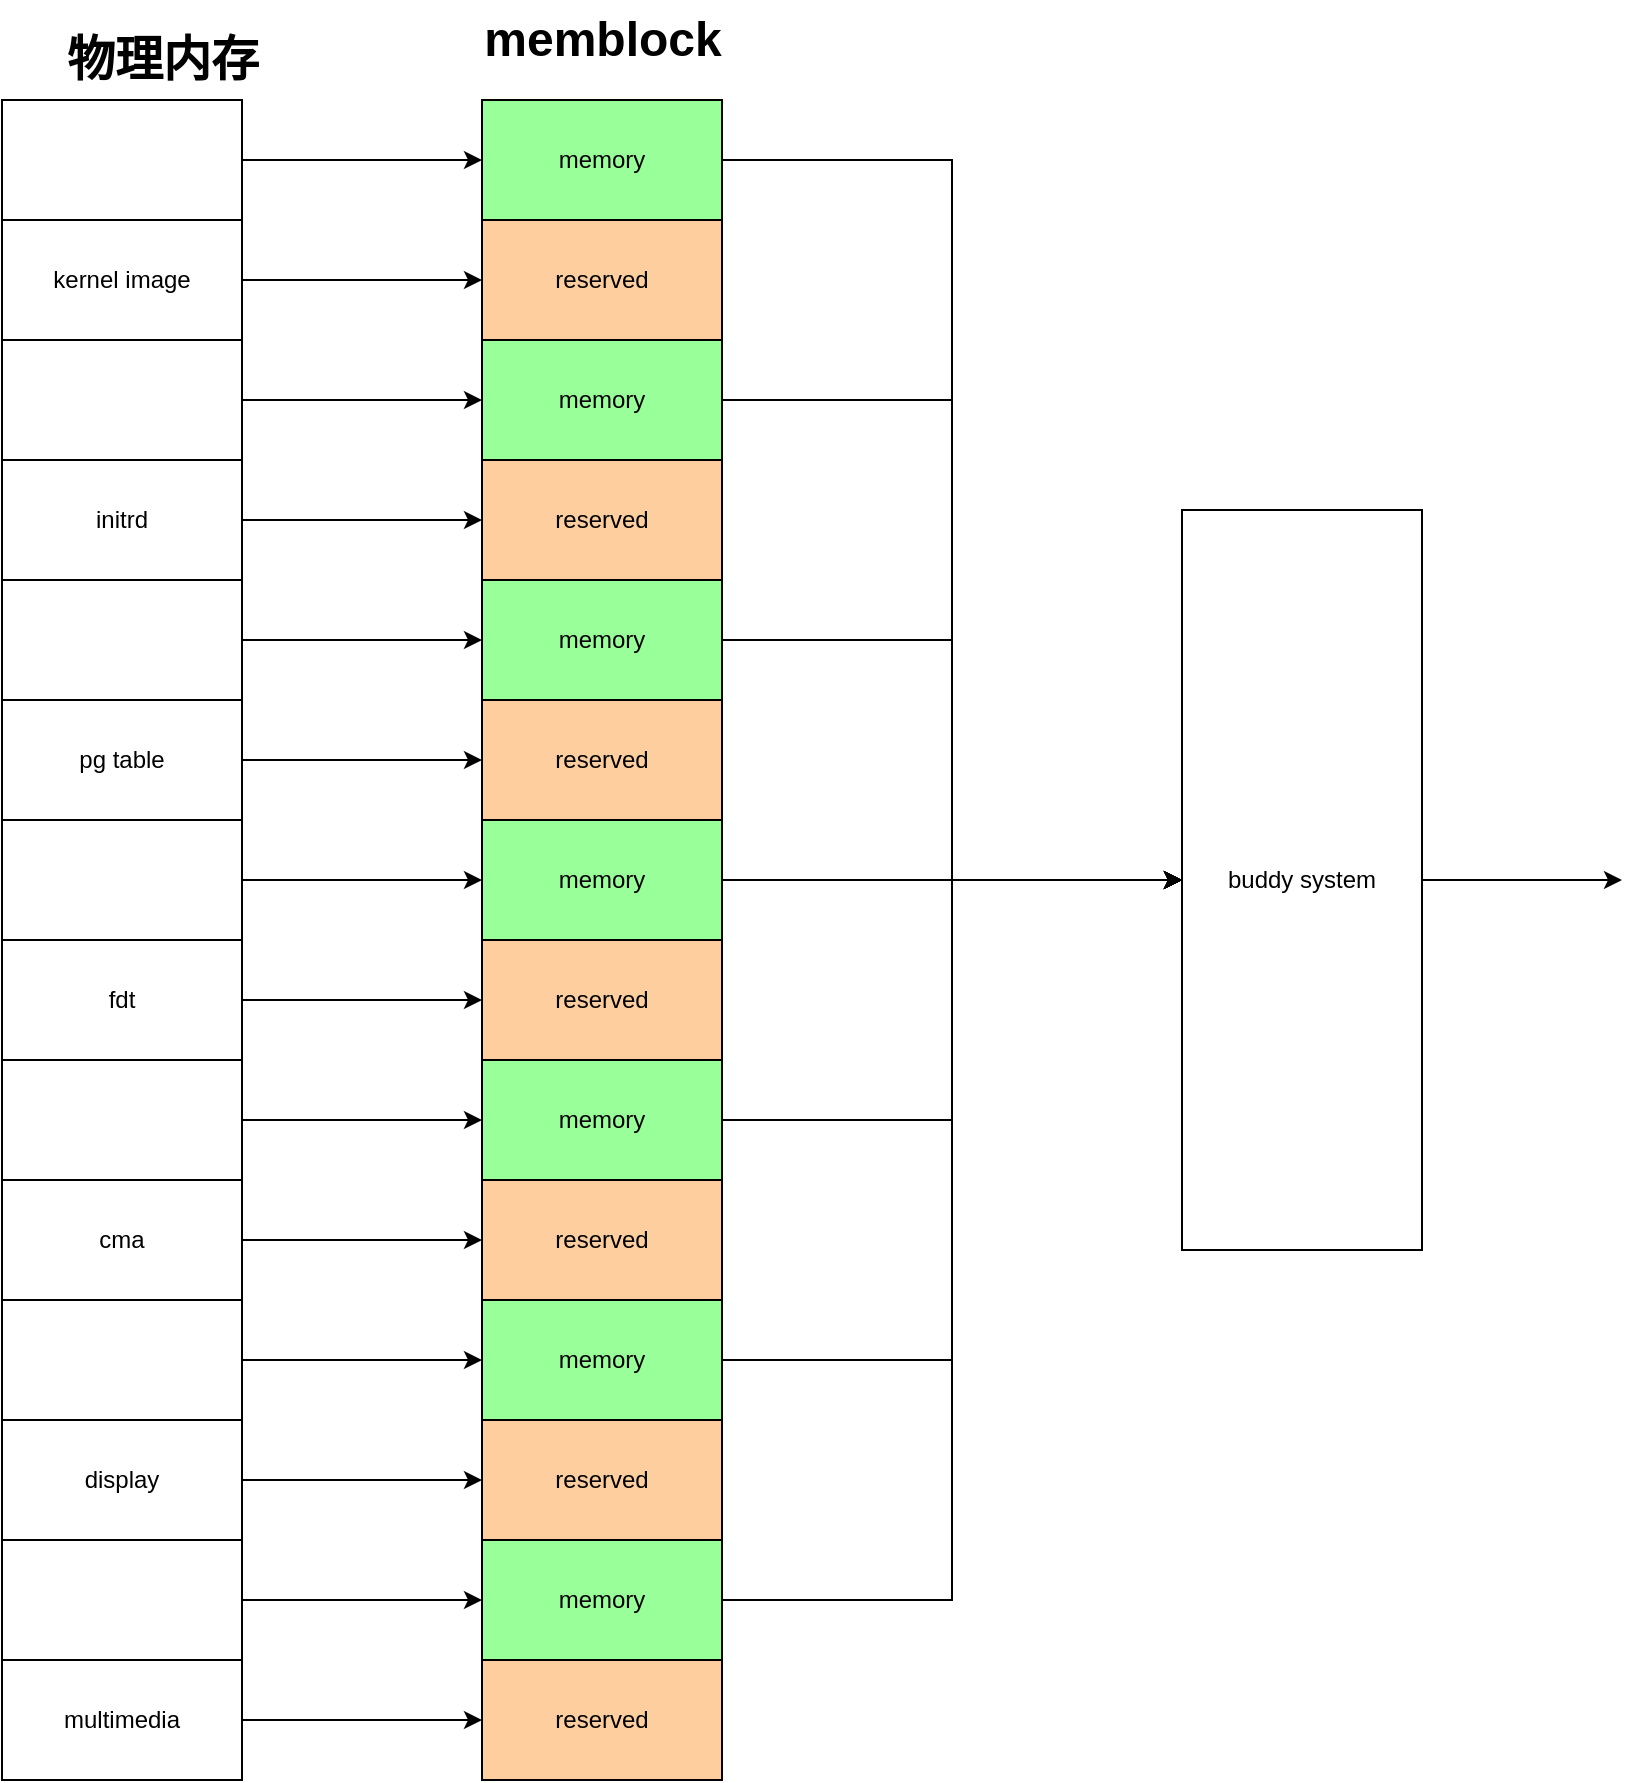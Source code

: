 <mxfile version="21.2.8" type="device">
  <diagram name="第 1 页" id="X7ytahetobHlr680g0_V">
    <mxGraphModel dx="1434" dy="854" grid="1" gridSize="10" guides="1" tooltips="1" connect="1" arrows="1" fold="1" page="1" pageScale="1" pageWidth="2339" pageHeight="3300" math="0" shadow="0">
      <root>
        <mxCell id="0" />
        <mxCell id="1" parent="0" />
        <mxCell id="FKDgc5EwqkmSbdrUzrhq-57" style="edgeStyle=orthogonalEdgeStyle;rounded=0;orthogonalLoop=1;jettySize=auto;html=1;entryX=0;entryY=0.5;entryDx=0;entryDy=0;" edge="1" parent="1" source="FKDgc5EwqkmSbdrUzrhq-1" target="FKDgc5EwqkmSbdrUzrhq-47">
          <mxGeometry relative="1" as="geometry" />
        </mxCell>
        <mxCell id="FKDgc5EwqkmSbdrUzrhq-1" value="memory" style="rounded=0;whiteSpace=wrap;html=1;fillColor=#99FF99;" vertex="1" parent="1">
          <mxGeometry x="960" y="210" width="120" height="60" as="geometry" />
        </mxCell>
        <mxCell id="FKDgc5EwqkmSbdrUzrhq-2" value="reserved" style="rounded=0;whiteSpace=wrap;html=1;fillColor=#FFCE9F;" vertex="1" parent="1">
          <mxGeometry x="960" y="270" width="120" height="60" as="geometry" />
        </mxCell>
        <mxCell id="FKDgc5EwqkmSbdrUzrhq-33" style="edgeStyle=orthogonalEdgeStyle;rounded=0;orthogonalLoop=1;jettySize=auto;html=1;entryX=0;entryY=0.5;entryDx=0;entryDy=0;" edge="1" parent="1" source="FKDgc5EwqkmSbdrUzrhq-3" target="FKDgc5EwqkmSbdrUzrhq-1">
          <mxGeometry relative="1" as="geometry" />
        </mxCell>
        <mxCell id="FKDgc5EwqkmSbdrUzrhq-3" value="" style="rounded=0;whiteSpace=wrap;html=1;" vertex="1" parent="1">
          <mxGeometry x="720" y="210" width="120" height="60" as="geometry" />
        </mxCell>
        <mxCell id="FKDgc5EwqkmSbdrUzrhq-34" style="edgeStyle=orthogonalEdgeStyle;rounded=0;orthogonalLoop=1;jettySize=auto;html=1;" edge="1" parent="1" source="FKDgc5EwqkmSbdrUzrhq-4" target="FKDgc5EwqkmSbdrUzrhq-2">
          <mxGeometry relative="1" as="geometry" />
        </mxCell>
        <mxCell id="FKDgc5EwqkmSbdrUzrhq-4" value="kernel image" style="rounded=0;whiteSpace=wrap;html=1;" vertex="1" parent="1">
          <mxGeometry x="720" y="270" width="120" height="60" as="geometry" />
        </mxCell>
        <mxCell id="FKDgc5EwqkmSbdrUzrhq-5" value="memblock" style="text;strokeColor=none;fillColor=none;html=1;fontSize=24;fontStyle=1;verticalAlign=middle;align=center;" vertex="1" parent="1">
          <mxGeometry x="950" y="160" width="140" height="40" as="geometry" />
        </mxCell>
        <mxCell id="FKDgc5EwqkmSbdrUzrhq-6" value="物理内存" style="text;strokeColor=none;fillColor=none;html=1;fontSize=24;fontStyle=1;verticalAlign=middle;align=center;" vertex="1" parent="1">
          <mxGeometry x="750" y="170" width="100" height="40" as="geometry" />
        </mxCell>
        <mxCell id="FKDgc5EwqkmSbdrUzrhq-58" style="edgeStyle=orthogonalEdgeStyle;rounded=0;orthogonalLoop=1;jettySize=auto;html=1;entryX=0;entryY=0.5;entryDx=0;entryDy=0;" edge="1" parent="1" source="FKDgc5EwqkmSbdrUzrhq-7" target="FKDgc5EwqkmSbdrUzrhq-47">
          <mxGeometry relative="1" as="geometry" />
        </mxCell>
        <mxCell id="FKDgc5EwqkmSbdrUzrhq-7" value="memory" style="rounded=0;whiteSpace=wrap;html=1;fillColor=#99FF99;" vertex="1" parent="1">
          <mxGeometry x="960" y="330" width="120" height="60" as="geometry" />
        </mxCell>
        <mxCell id="FKDgc5EwqkmSbdrUzrhq-35" style="edgeStyle=orthogonalEdgeStyle;rounded=0;orthogonalLoop=1;jettySize=auto;html=1;" edge="1" parent="1" source="FKDgc5EwqkmSbdrUzrhq-8" target="FKDgc5EwqkmSbdrUzrhq-7">
          <mxGeometry relative="1" as="geometry" />
        </mxCell>
        <mxCell id="FKDgc5EwqkmSbdrUzrhq-8" value="" style="rounded=0;whiteSpace=wrap;html=1;" vertex="1" parent="1">
          <mxGeometry x="720" y="330" width="120" height="60" as="geometry" />
        </mxCell>
        <mxCell id="FKDgc5EwqkmSbdrUzrhq-36" style="edgeStyle=orthogonalEdgeStyle;rounded=0;orthogonalLoop=1;jettySize=auto;html=1;entryX=0;entryY=0.5;entryDx=0;entryDy=0;" edge="1" parent="1" source="FKDgc5EwqkmSbdrUzrhq-9" target="FKDgc5EwqkmSbdrUzrhq-20">
          <mxGeometry relative="1" as="geometry" />
        </mxCell>
        <mxCell id="FKDgc5EwqkmSbdrUzrhq-9" value="initrd" style="rounded=0;whiteSpace=wrap;html=1;" vertex="1" parent="1">
          <mxGeometry x="720" y="390" width="120" height="60" as="geometry" />
        </mxCell>
        <mxCell id="FKDgc5EwqkmSbdrUzrhq-37" style="edgeStyle=orthogonalEdgeStyle;rounded=0;orthogonalLoop=1;jettySize=auto;html=1;entryX=0;entryY=0.5;entryDx=0;entryDy=0;" edge="1" parent="1" source="FKDgc5EwqkmSbdrUzrhq-10" target="FKDgc5EwqkmSbdrUzrhq-21">
          <mxGeometry relative="1" as="geometry" />
        </mxCell>
        <mxCell id="FKDgc5EwqkmSbdrUzrhq-10" value="" style="rounded=0;whiteSpace=wrap;html=1;" vertex="1" parent="1">
          <mxGeometry x="720" y="450" width="120" height="60" as="geometry" />
        </mxCell>
        <mxCell id="FKDgc5EwqkmSbdrUzrhq-38" style="edgeStyle=orthogonalEdgeStyle;rounded=0;orthogonalLoop=1;jettySize=auto;html=1;entryX=0;entryY=0.5;entryDx=0;entryDy=0;" edge="1" parent="1" source="FKDgc5EwqkmSbdrUzrhq-11" target="FKDgc5EwqkmSbdrUzrhq-22">
          <mxGeometry relative="1" as="geometry" />
        </mxCell>
        <mxCell id="FKDgc5EwqkmSbdrUzrhq-11" value="pg table" style="rounded=0;whiteSpace=wrap;html=1;" vertex="1" parent="1">
          <mxGeometry x="720" y="510" width="120" height="60" as="geometry" />
        </mxCell>
        <mxCell id="FKDgc5EwqkmSbdrUzrhq-39" style="edgeStyle=orthogonalEdgeStyle;rounded=0;orthogonalLoop=1;jettySize=auto;html=1;entryX=0;entryY=0.5;entryDx=0;entryDy=0;" edge="1" parent="1" source="FKDgc5EwqkmSbdrUzrhq-12" target="FKDgc5EwqkmSbdrUzrhq-23">
          <mxGeometry relative="1" as="geometry" />
        </mxCell>
        <mxCell id="FKDgc5EwqkmSbdrUzrhq-12" value="" style="rounded=0;whiteSpace=wrap;html=1;" vertex="1" parent="1">
          <mxGeometry x="720" y="570" width="120" height="60" as="geometry" />
        </mxCell>
        <mxCell id="FKDgc5EwqkmSbdrUzrhq-40" style="edgeStyle=orthogonalEdgeStyle;rounded=0;orthogonalLoop=1;jettySize=auto;html=1;entryX=0;entryY=0.5;entryDx=0;entryDy=0;" edge="1" parent="1" source="FKDgc5EwqkmSbdrUzrhq-13" target="FKDgc5EwqkmSbdrUzrhq-24">
          <mxGeometry relative="1" as="geometry" />
        </mxCell>
        <mxCell id="FKDgc5EwqkmSbdrUzrhq-13" value="fdt" style="rounded=0;whiteSpace=wrap;html=1;" vertex="1" parent="1">
          <mxGeometry x="720" y="630" width="120" height="60" as="geometry" />
        </mxCell>
        <mxCell id="FKDgc5EwqkmSbdrUzrhq-41" style="edgeStyle=orthogonalEdgeStyle;rounded=0;orthogonalLoop=1;jettySize=auto;html=1;entryX=0;entryY=0.5;entryDx=0;entryDy=0;" edge="1" parent="1" source="FKDgc5EwqkmSbdrUzrhq-14" target="FKDgc5EwqkmSbdrUzrhq-25">
          <mxGeometry relative="1" as="geometry" />
        </mxCell>
        <mxCell id="FKDgc5EwqkmSbdrUzrhq-14" value="" style="rounded=0;whiteSpace=wrap;html=1;" vertex="1" parent="1">
          <mxGeometry x="720" y="690" width="120" height="60" as="geometry" />
        </mxCell>
        <mxCell id="FKDgc5EwqkmSbdrUzrhq-42" style="edgeStyle=orthogonalEdgeStyle;rounded=0;orthogonalLoop=1;jettySize=auto;html=1;entryX=0;entryY=0.5;entryDx=0;entryDy=0;" edge="1" parent="1" source="FKDgc5EwqkmSbdrUzrhq-15" target="FKDgc5EwqkmSbdrUzrhq-26">
          <mxGeometry relative="1" as="geometry" />
        </mxCell>
        <mxCell id="FKDgc5EwqkmSbdrUzrhq-15" value="cma" style="rounded=0;whiteSpace=wrap;html=1;" vertex="1" parent="1">
          <mxGeometry x="720" y="750" width="120" height="60" as="geometry" />
        </mxCell>
        <mxCell id="FKDgc5EwqkmSbdrUzrhq-43" style="edgeStyle=orthogonalEdgeStyle;rounded=0;orthogonalLoop=1;jettySize=auto;html=1;entryX=0;entryY=0.5;entryDx=0;entryDy=0;" edge="1" parent="1" source="FKDgc5EwqkmSbdrUzrhq-16" target="FKDgc5EwqkmSbdrUzrhq-27">
          <mxGeometry relative="1" as="geometry" />
        </mxCell>
        <mxCell id="FKDgc5EwqkmSbdrUzrhq-16" value="" style="rounded=0;whiteSpace=wrap;html=1;" vertex="1" parent="1">
          <mxGeometry x="720" y="810" width="120" height="60" as="geometry" />
        </mxCell>
        <mxCell id="FKDgc5EwqkmSbdrUzrhq-44" style="edgeStyle=orthogonalEdgeStyle;rounded=0;orthogonalLoop=1;jettySize=auto;html=1;entryX=0;entryY=0.5;entryDx=0;entryDy=0;" edge="1" parent="1" source="FKDgc5EwqkmSbdrUzrhq-17" target="FKDgc5EwqkmSbdrUzrhq-28">
          <mxGeometry relative="1" as="geometry" />
        </mxCell>
        <mxCell id="FKDgc5EwqkmSbdrUzrhq-17" value="display" style="rounded=0;whiteSpace=wrap;html=1;" vertex="1" parent="1">
          <mxGeometry x="720" y="870" width="120" height="60" as="geometry" />
        </mxCell>
        <mxCell id="FKDgc5EwqkmSbdrUzrhq-45" style="edgeStyle=orthogonalEdgeStyle;rounded=0;orthogonalLoop=1;jettySize=auto;html=1;entryX=0;entryY=0.5;entryDx=0;entryDy=0;" edge="1" parent="1" source="FKDgc5EwqkmSbdrUzrhq-18" target="FKDgc5EwqkmSbdrUzrhq-29">
          <mxGeometry relative="1" as="geometry" />
        </mxCell>
        <mxCell id="FKDgc5EwqkmSbdrUzrhq-18" value="" style="rounded=0;whiteSpace=wrap;html=1;" vertex="1" parent="1">
          <mxGeometry x="720" y="930" width="120" height="60" as="geometry" />
        </mxCell>
        <mxCell id="FKDgc5EwqkmSbdrUzrhq-46" style="edgeStyle=orthogonalEdgeStyle;rounded=0;orthogonalLoop=1;jettySize=auto;html=1;entryX=0;entryY=0.5;entryDx=0;entryDy=0;" edge="1" parent="1" source="FKDgc5EwqkmSbdrUzrhq-19" target="FKDgc5EwqkmSbdrUzrhq-32">
          <mxGeometry relative="1" as="geometry" />
        </mxCell>
        <mxCell id="FKDgc5EwqkmSbdrUzrhq-19" value="multimedia" style="rounded=0;whiteSpace=wrap;html=1;" vertex="1" parent="1">
          <mxGeometry x="720" y="990" width="120" height="60" as="geometry" />
        </mxCell>
        <mxCell id="FKDgc5EwqkmSbdrUzrhq-20" value="reserved" style="rounded=0;whiteSpace=wrap;html=1;fillColor=#FFCE9F;" vertex="1" parent="1">
          <mxGeometry x="960" y="390" width="120" height="60" as="geometry" />
        </mxCell>
        <mxCell id="FKDgc5EwqkmSbdrUzrhq-59" style="edgeStyle=orthogonalEdgeStyle;rounded=0;orthogonalLoop=1;jettySize=auto;html=1;" edge="1" parent="1" source="FKDgc5EwqkmSbdrUzrhq-21" target="FKDgc5EwqkmSbdrUzrhq-47">
          <mxGeometry relative="1" as="geometry" />
        </mxCell>
        <mxCell id="FKDgc5EwqkmSbdrUzrhq-21" value="memory" style="rounded=0;whiteSpace=wrap;html=1;fillColor=#99FF99;" vertex="1" parent="1">
          <mxGeometry x="960" y="450" width="120" height="60" as="geometry" />
        </mxCell>
        <mxCell id="FKDgc5EwqkmSbdrUzrhq-22" value="reserved" style="rounded=0;whiteSpace=wrap;html=1;fillColor=#FFCE9F;" vertex="1" parent="1">
          <mxGeometry x="960" y="510" width="120" height="60" as="geometry" />
        </mxCell>
        <mxCell id="FKDgc5EwqkmSbdrUzrhq-60" style="edgeStyle=orthogonalEdgeStyle;rounded=0;orthogonalLoop=1;jettySize=auto;html=1;entryX=0;entryY=0.5;entryDx=0;entryDy=0;" edge="1" parent="1" source="FKDgc5EwqkmSbdrUzrhq-23" target="FKDgc5EwqkmSbdrUzrhq-47">
          <mxGeometry relative="1" as="geometry" />
        </mxCell>
        <mxCell id="FKDgc5EwqkmSbdrUzrhq-23" value="memory" style="rounded=0;whiteSpace=wrap;html=1;fillColor=#99FF99;" vertex="1" parent="1">
          <mxGeometry x="960" y="570" width="120" height="60" as="geometry" />
        </mxCell>
        <mxCell id="FKDgc5EwqkmSbdrUzrhq-24" value="reserved" style="rounded=0;whiteSpace=wrap;html=1;fillColor=#FFCE9F;" vertex="1" parent="1">
          <mxGeometry x="960" y="630" width="120" height="60" as="geometry" />
        </mxCell>
        <mxCell id="FKDgc5EwqkmSbdrUzrhq-61" style="edgeStyle=orthogonalEdgeStyle;rounded=0;orthogonalLoop=1;jettySize=auto;html=1;entryX=0;entryY=0.5;entryDx=0;entryDy=0;" edge="1" parent="1" source="FKDgc5EwqkmSbdrUzrhq-25" target="FKDgc5EwqkmSbdrUzrhq-47">
          <mxGeometry relative="1" as="geometry">
            <mxPoint x="1160" y="720" as="targetPoint" />
          </mxGeometry>
        </mxCell>
        <mxCell id="FKDgc5EwqkmSbdrUzrhq-25" value="memory" style="rounded=0;whiteSpace=wrap;html=1;fillColor=#99FF99;" vertex="1" parent="1">
          <mxGeometry x="960" y="690" width="120" height="60" as="geometry" />
        </mxCell>
        <mxCell id="FKDgc5EwqkmSbdrUzrhq-26" value="reserved" style="rounded=0;whiteSpace=wrap;html=1;fillColor=#FFCE9F;" vertex="1" parent="1">
          <mxGeometry x="960" y="750" width="120" height="60" as="geometry" />
        </mxCell>
        <mxCell id="FKDgc5EwqkmSbdrUzrhq-62" style="edgeStyle=orthogonalEdgeStyle;rounded=0;orthogonalLoop=1;jettySize=auto;html=1;entryX=0;entryY=0.5;entryDx=0;entryDy=0;" edge="1" parent="1" source="FKDgc5EwqkmSbdrUzrhq-27" target="FKDgc5EwqkmSbdrUzrhq-47">
          <mxGeometry relative="1" as="geometry" />
        </mxCell>
        <mxCell id="FKDgc5EwqkmSbdrUzrhq-27" value="memory" style="rounded=0;whiteSpace=wrap;html=1;fillColor=#99FF99;" vertex="1" parent="1">
          <mxGeometry x="960" y="810" width="120" height="60" as="geometry" />
        </mxCell>
        <mxCell id="FKDgc5EwqkmSbdrUzrhq-28" value="reserved" style="rounded=0;whiteSpace=wrap;html=1;fillColor=#FFCE9F;" vertex="1" parent="1">
          <mxGeometry x="960" y="870" width="120" height="60" as="geometry" />
        </mxCell>
        <mxCell id="FKDgc5EwqkmSbdrUzrhq-63" style="edgeStyle=orthogonalEdgeStyle;rounded=0;orthogonalLoop=1;jettySize=auto;html=1;entryX=0;entryY=0.5;entryDx=0;entryDy=0;" edge="1" parent="1" source="FKDgc5EwqkmSbdrUzrhq-29" target="FKDgc5EwqkmSbdrUzrhq-47">
          <mxGeometry relative="1" as="geometry" />
        </mxCell>
        <mxCell id="FKDgc5EwqkmSbdrUzrhq-29" value="memory" style="rounded=0;whiteSpace=wrap;html=1;fillColor=#99FF99;" vertex="1" parent="1">
          <mxGeometry x="960" y="930" width="120" height="60" as="geometry" />
        </mxCell>
        <mxCell id="FKDgc5EwqkmSbdrUzrhq-32" value="reserved" style="rounded=0;whiteSpace=wrap;html=1;fillColor=#FFCE9F;" vertex="1" parent="1">
          <mxGeometry x="960" y="990" width="120" height="60" as="geometry" />
        </mxCell>
        <mxCell id="FKDgc5EwqkmSbdrUzrhq-64" style="edgeStyle=orthogonalEdgeStyle;rounded=0;orthogonalLoop=1;jettySize=auto;html=1;" edge="1" parent="1" source="FKDgc5EwqkmSbdrUzrhq-47">
          <mxGeometry relative="1" as="geometry">
            <mxPoint x="1530" y="600" as="targetPoint" />
          </mxGeometry>
        </mxCell>
        <mxCell id="FKDgc5EwqkmSbdrUzrhq-47" value="buddy system" style="rounded=0;whiteSpace=wrap;html=1;" vertex="1" parent="1">
          <mxGeometry x="1310" y="415" width="120" height="370" as="geometry" />
        </mxCell>
      </root>
    </mxGraphModel>
  </diagram>
</mxfile>
